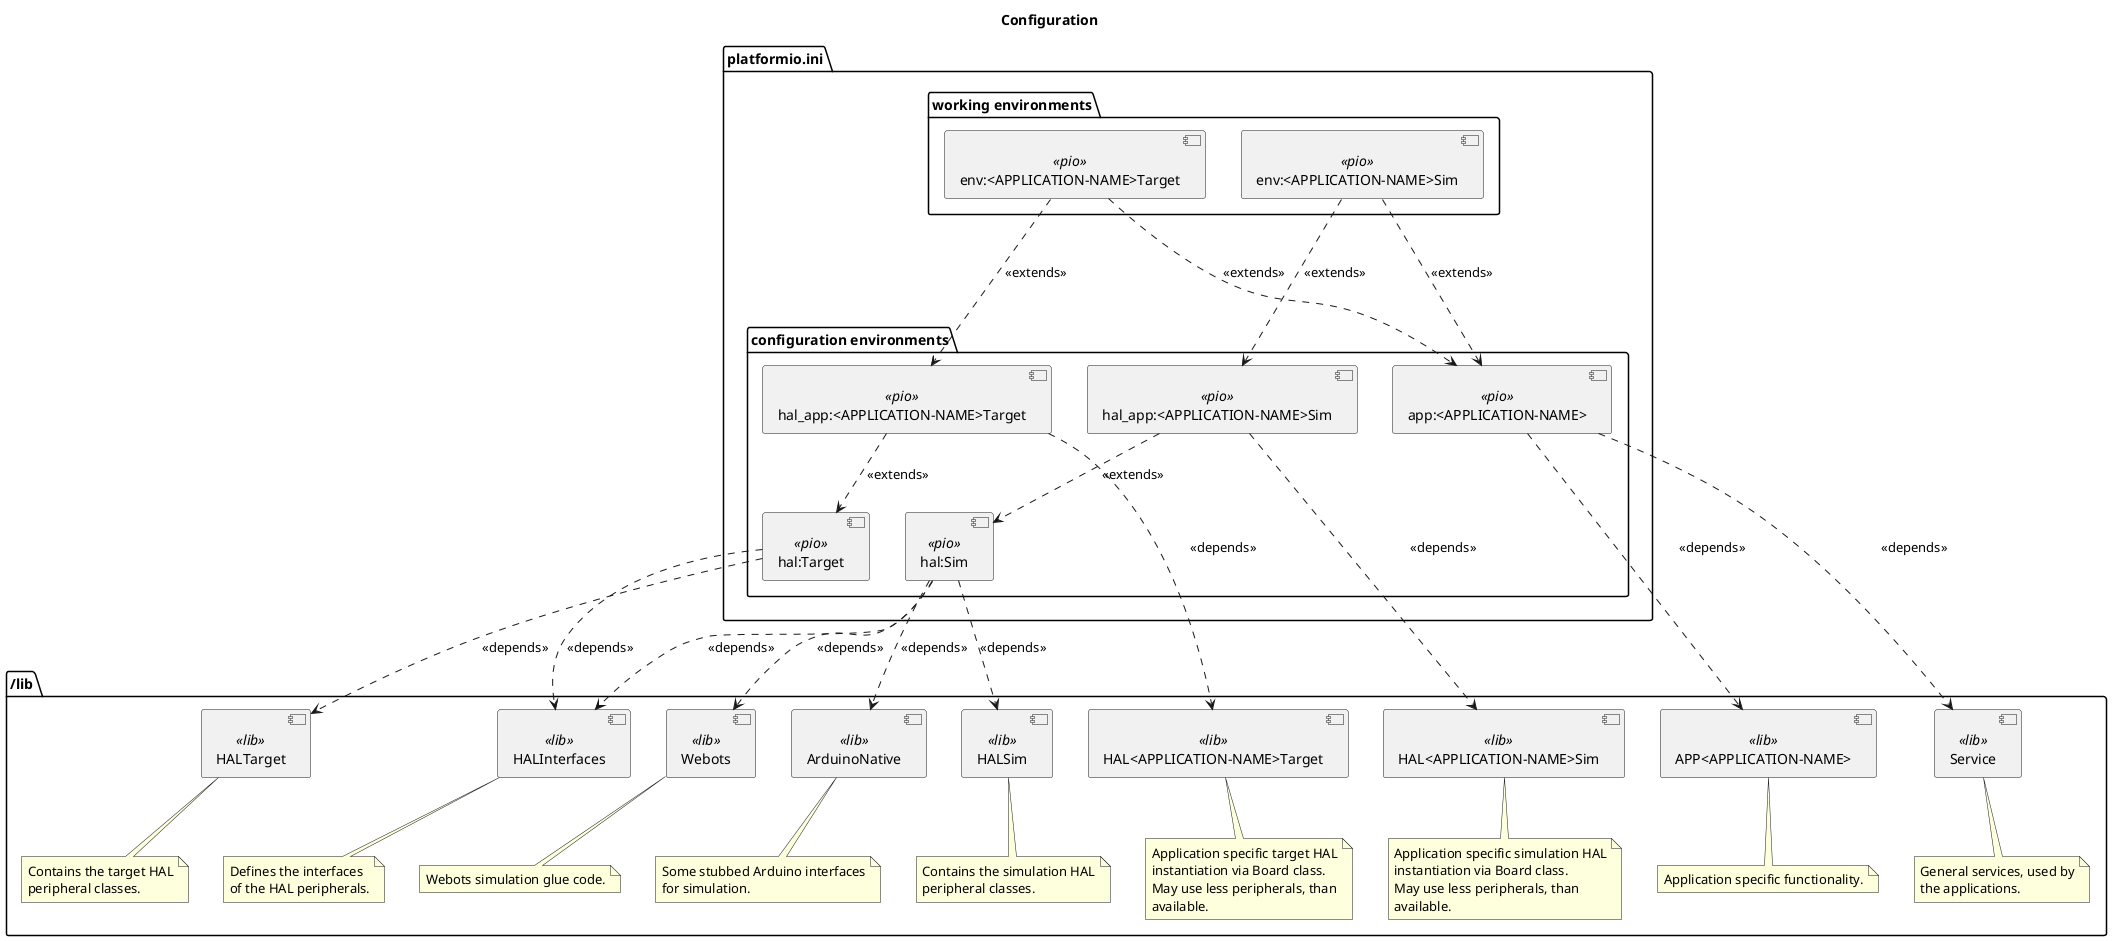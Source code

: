 @startuml

title Configuration

package "platformio.ini" {

    package "working environments" {
        component "env:<APPLICATION-NAME>Target" <<pio>> as pioEnvAppTarget
        component "env:<APPLICATION-NAME>Sim" <<pio>> as pioEnvAppSim
    }

    package "configuration environments" as cfgEnv {

        component "hal_app:<APPLICATION-NAME>Target" <<pio>> as pioHalAppTarget
        component "app:<APPLICATION-NAME>" <<pio>> as pioAppApp
        component "hal_app:<APPLICATION-NAME>Sim" <<pio>> as pioHalAppSim

        component "hal:Target" <<pio>> as pioHalTarget
        component "hal:Sim" <<pio>> as pioHalSim
    }
}

package "/lib" as libFolder {

    component "HALInterfaces" <<lib>> as halInterfacesLib

    component "APP<APPLICATION-NAME>" <<lib>> as appLib
    component "Service" <<lib>> as serviceLib

    component "HAL<APPLICATION-NAME>Target" <<lib>> as halAppTarget
    component "HAL<APPLICATION-NAME>Sim" <<lib>> as halAppSim

    component "HALTarget" <<lib>> as halTargetLib
    component "HALSim" <<lib>> as halSimLib

    component "Webots" <<lib>> as webotsLib
    component "ArduinoNative" <<lib>> as arduinoNativeLib

    note bottom of halAppTarget
        Application specific target HAL
        instantiation via Board class.
        May use less peripherals, than
        available.
    end note

    note bottom of halAppSim
        Application specific simulation HAL
        instantiation via Board class.
        May use less peripherals, than
        available.
    end note

    note bottom of halTargetLib
        Contains the target HAL
        peripheral classes.
    end note

    note bottom of halSimLib
        Contains the simulation HAL
        peripheral classes.
    end note

    note bottom of halInterfacesLib
        Defines the interfaces
        of the HAL peripherals.
    end note

    note bottom of appLib
        Application specific functionality.
    end note

    note bottom of serviceLib
        General services, used by
        the applications.
    end note

    note bottom of webotsLib
        Webots simulation glue code.
    end note

    note bottom of arduinoNativeLib
        Some stubbed Arduino interfaces
        for simulation.
    end note
}

pioEnvAppTarget ...> pioAppApp: <<extends>>
pioEnvAppTarget ...> pioHalAppTarget: <<extends>>

pioHalAppTarget ..> pioHalTarget: <<extends>>
pioHalAppTarget ...> halAppTarget: <<depends>>

pioHalTarget ..> halTargetLib: <<depends>>
pioHalTarget ..> halInterfacesLib: <<depends>>


pioEnvAppSim ..> pioAppApp: <<extends>>
pioEnvAppSim ..> pioHalAppSim: <<extends>>

pioHalAppSim ..> pioHalSim: <<extends>>
pioHalAppSim ...> halAppSim: <<depends>>

pioHalSim ..> halSimLib: <<depends>>
pioHalSim ..> webotsLib: <<depends>>
pioHalSim ..> halInterfacesLib: <<depends>>
pioHalSim ..> arduinoNativeLib: <<depends>>


pioAppApp ...> appLib: <<depends>>
pioAppApp ...> serviceLib: <<depends>>

@enduml